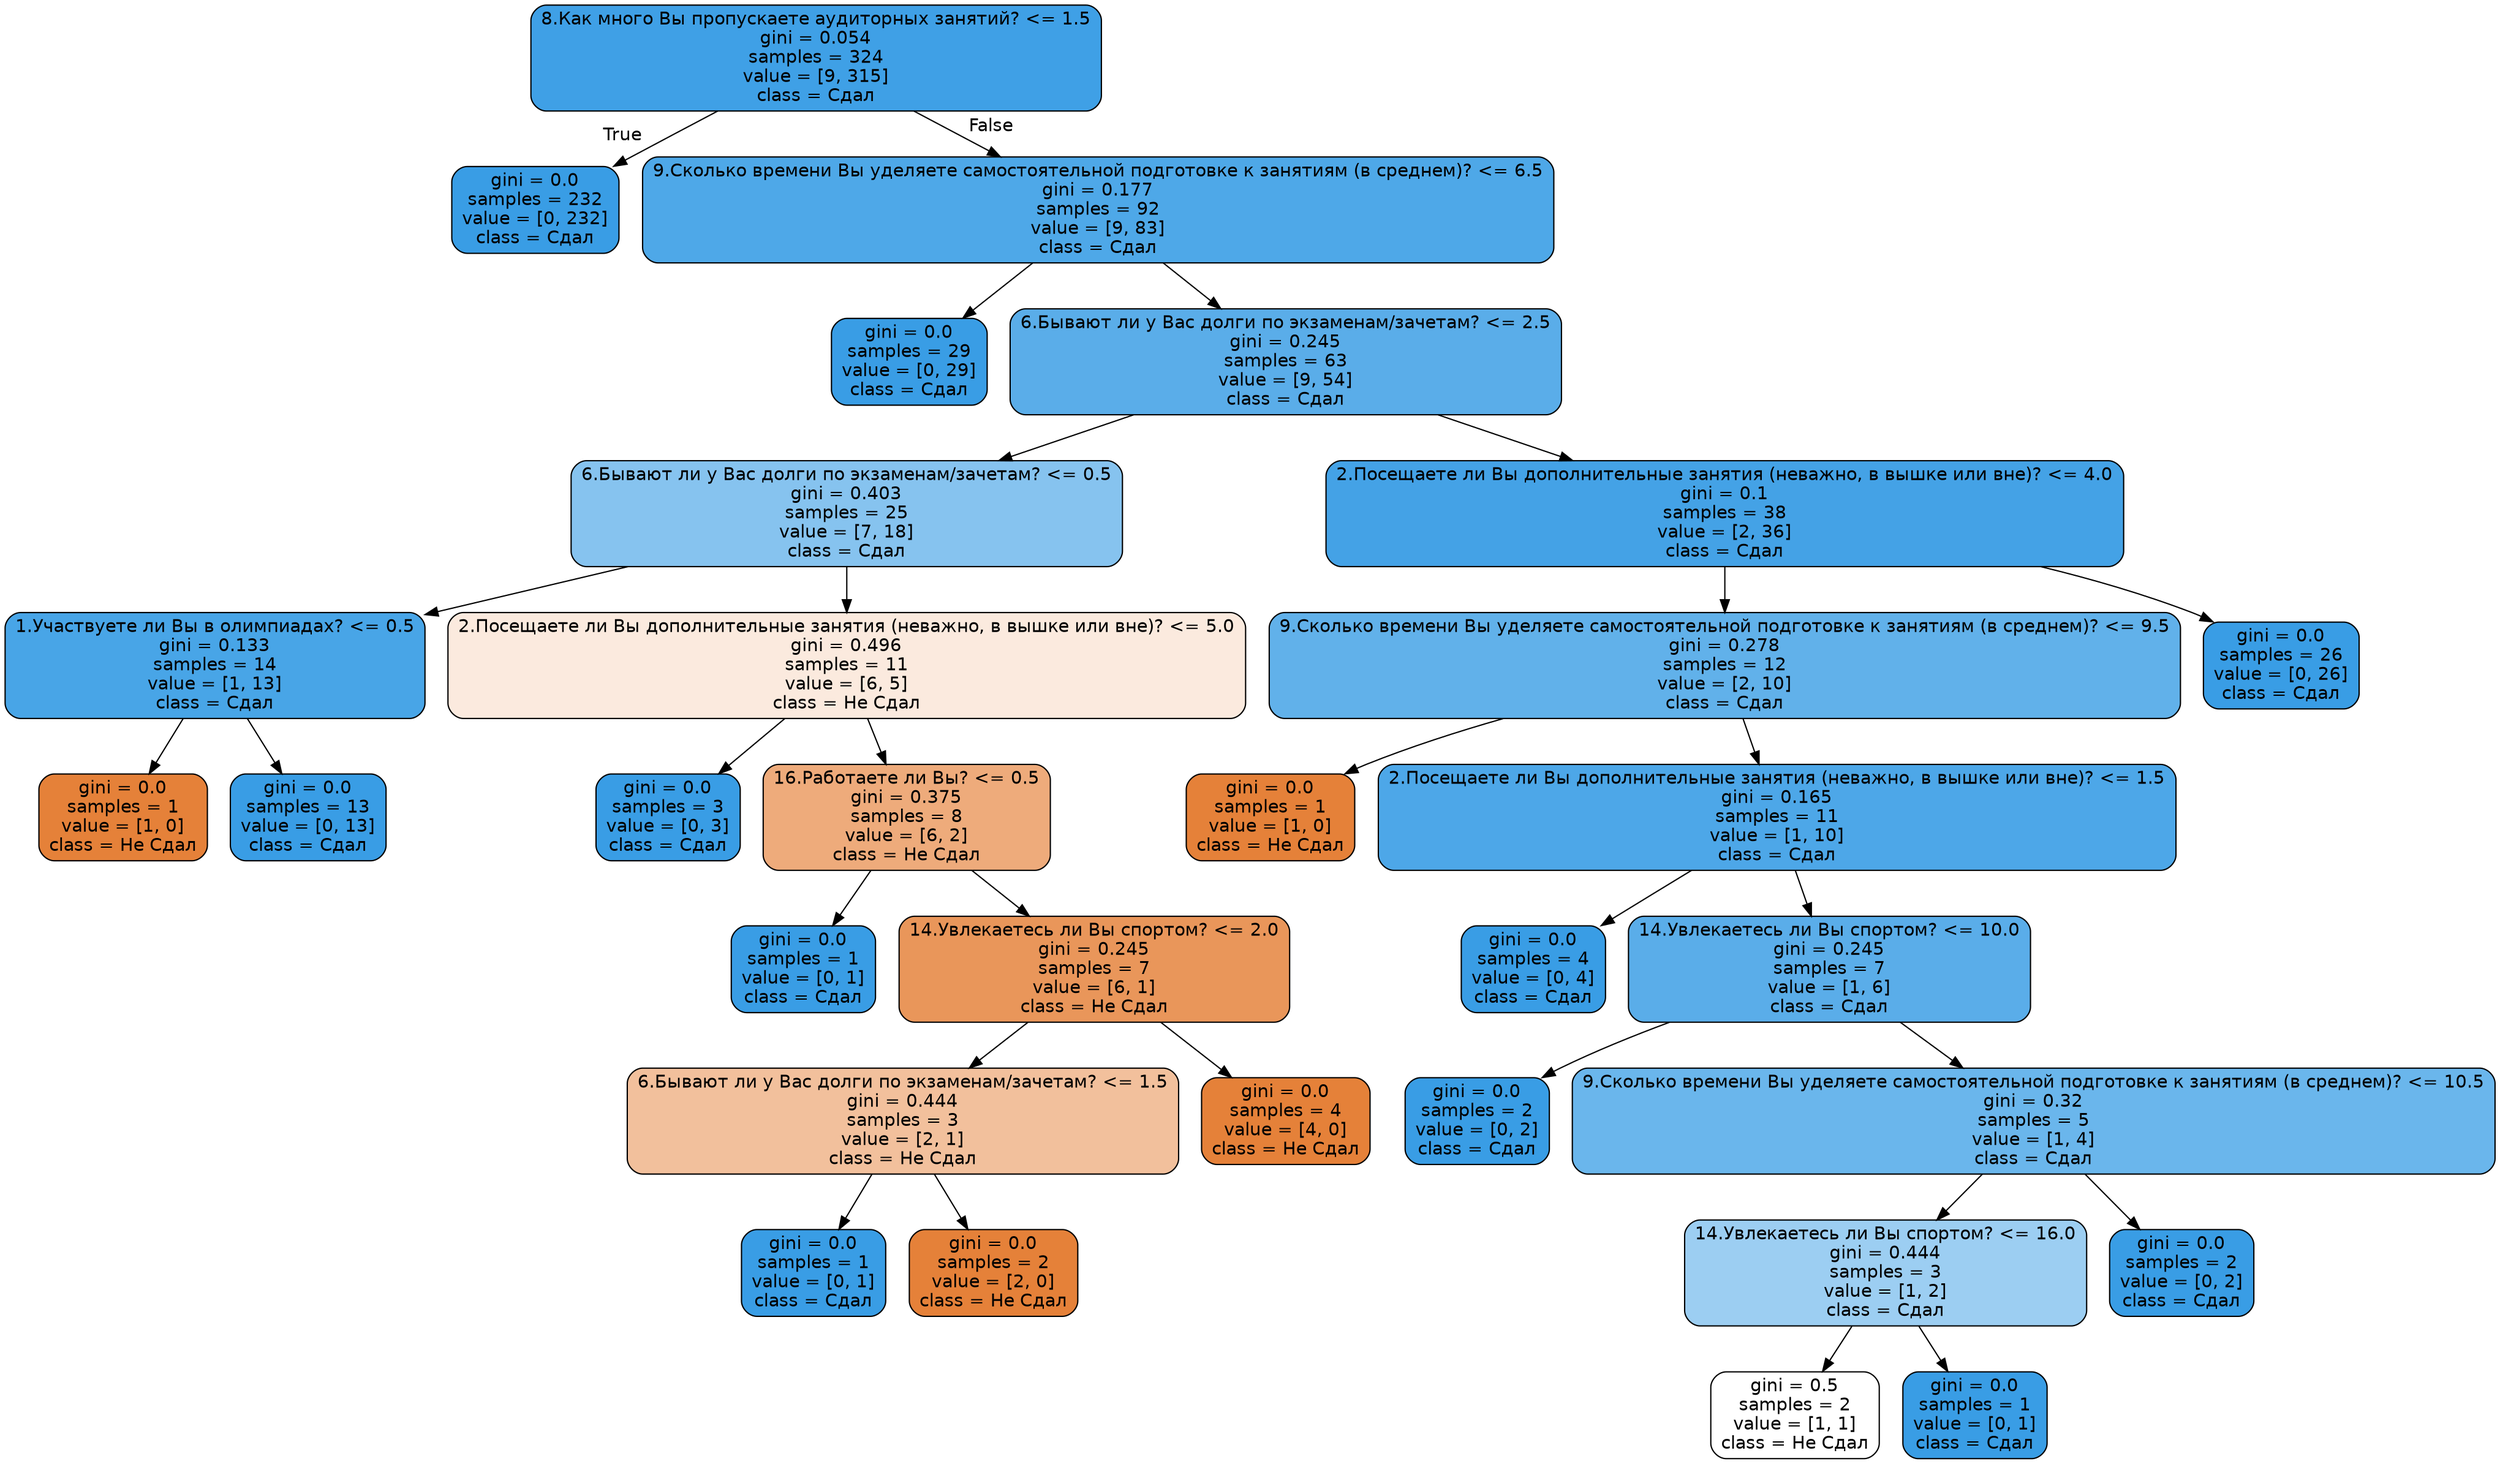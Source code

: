 digraph Tree {
node [shape=box, style="filled, rounded", color="black", fontname="helvetica"] ;
edge [fontname="helvetica"] ;
0 [label="8.Как много Вы пропускаете аудиторных занятий? <= 1.5\ngini = 0.054\nsamples = 324\nvalue = [9, 315]\nclass = Сдал", fillcolor="#3fa0e6"] ;
1 [label="gini = 0.0\nsamples = 232\nvalue = [0, 232]\nclass = Сдал", fillcolor="#399de5"] ;
0 -> 1 [labeldistance=2.5, labelangle=45, headlabel="True"] ;
2 [label="9.Сколько времени Вы уделяете самостоятельной подготовке к занятиям (в среднем)? <= 6.5\ngini = 0.177\nsamples = 92\nvalue = [9, 83]\nclass = Сдал", fillcolor="#4ea8e8"] ;
0 -> 2 [labeldistance=2.5, labelangle=-45, headlabel="False"] ;
3 [label="gini = 0.0\nsamples = 29\nvalue = [0, 29]\nclass = Сдал", fillcolor="#399de5"] ;
2 -> 3 ;
4 [label="6.Бывают ли у Вас долги по экзаменам/зачетам? <= 2.5\ngini = 0.245\nsamples = 63\nvalue = [9, 54]\nclass = Сдал", fillcolor="#5aade9"] ;
2 -> 4 ;
5 [label="6.Бывают ли у Вас долги по экзаменам/зачетам? <= 0.5\ngini = 0.403\nsamples = 25\nvalue = [7, 18]\nclass = Сдал", fillcolor="#86c3ef"] ;
4 -> 5 ;
6 [label="1.Участвуете ли Вы в олимпиадах? <= 0.5\ngini = 0.133\nsamples = 14\nvalue = [1, 13]\nclass = Сдал", fillcolor="#48a5e7"] ;
5 -> 6 ;
7 [label="gini = 0.0\nsamples = 1\nvalue = [1, 0]\nclass = Не Сдал", fillcolor="#e58139"] ;
6 -> 7 ;
8 [label="gini = 0.0\nsamples = 13\nvalue = [0, 13]\nclass = Сдал", fillcolor="#399de5"] ;
6 -> 8 ;
9 [label="2.Посещаете ли Вы дополнительные занятия (неважно, в вышке или вне)? <= 5.0\ngini = 0.496\nsamples = 11\nvalue = [6, 5]\nclass = Не Сдал", fillcolor="#fbeade"] ;
5 -> 9 ;
10 [label="gini = 0.0\nsamples = 3\nvalue = [0, 3]\nclass = Сдал", fillcolor="#399de5"] ;
9 -> 10 ;
11 [label="16.Работаете ли Вы? <= 0.5\ngini = 0.375\nsamples = 8\nvalue = [6, 2]\nclass = Не Сдал", fillcolor="#eeab7b"] ;
9 -> 11 ;
12 [label="gini = 0.0\nsamples = 1\nvalue = [0, 1]\nclass = Сдал", fillcolor="#399de5"] ;
11 -> 12 ;
13 [label="14.Увлекаетесь ли Вы спортом? <= 2.0\ngini = 0.245\nsamples = 7\nvalue = [6, 1]\nclass = Не Сдал", fillcolor="#e9965a"] ;
11 -> 13 ;
14 [label="6.Бывают ли у Вас долги по экзаменам/зачетам? <= 1.5\ngini = 0.444\nsamples = 3\nvalue = [2, 1]\nclass = Не Сдал", fillcolor="#f2c09c"] ;
13 -> 14 ;
15 [label="gini = 0.0\nsamples = 1\nvalue = [0, 1]\nclass = Сдал", fillcolor="#399de5"] ;
14 -> 15 ;
16 [label="gini = 0.0\nsamples = 2\nvalue = [2, 0]\nclass = Не Сдал", fillcolor="#e58139"] ;
14 -> 16 ;
17 [label="gini = 0.0\nsamples = 4\nvalue = [4, 0]\nclass = Не Сдал", fillcolor="#e58139"] ;
13 -> 17 ;
18 [label="2.Посещаете ли Вы дополнительные занятия (неважно, в вышке или вне)? <= 4.0\ngini = 0.1\nsamples = 38\nvalue = [2, 36]\nclass = Сдал", fillcolor="#44a2e6"] ;
4 -> 18 ;
19 [label="9.Сколько времени Вы уделяете самостоятельной подготовке к занятиям (в среднем)? <= 9.5\ngini = 0.278\nsamples = 12\nvalue = [2, 10]\nclass = Сдал", fillcolor="#61b1ea"] ;
18 -> 19 ;
20 [label="gini = 0.0\nsamples = 1\nvalue = [1, 0]\nclass = Не Сдал", fillcolor="#e58139"] ;
19 -> 20 ;
21 [label="2.Посещаете ли Вы дополнительные занятия (неважно, в вышке или вне)? <= 1.5\ngini = 0.165\nsamples = 11\nvalue = [1, 10]\nclass = Сдал", fillcolor="#4da7e8"] ;
19 -> 21 ;
22 [label="gini = 0.0\nsamples = 4\nvalue = [0, 4]\nclass = Сдал", fillcolor="#399de5"] ;
21 -> 22 ;
23 [label="14.Увлекаетесь ли Вы спортом? <= 10.0\ngini = 0.245\nsamples = 7\nvalue = [1, 6]\nclass = Сдал", fillcolor="#5aade9"] ;
21 -> 23 ;
24 [label="gini = 0.0\nsamples = 2\nvalue = [0, 2]\nclass = Сдал", fillcolor="#399de5"] ;
23 -> 24 ;
25 [label="9.Сколько времени Вы уделяете самостоятельной подготовке к занятиям (в среднем)? <= 10.5\ngini = 0.32\nsamples = 5\nvalue = [1, 4]\nclass = Сдал", fillcolor="#6ab6ec"] ;
23 -> 25 ;
26 [label="14.Увлекаетесь ли Вы спортом? <= 16.0\ngini = 0.444\nsamples = 3\nvalue = [1, 2]\nclass = Сдал", fillcolor="#9ccef2"] ;
25 -> 26 ;
27 [label="gini = 0.5\nsamples = 2\nvalue = [1, 1]\nclass = Не Сдал", fillcolor="#ffffff"] ;
26 -> 27 ;
28 [label="gini = 0.0\nsamples = 1\nvalue = [0, 1]\nclass = Сдал", fillcolor="#399de5"] ;
26 -> 28 ;
29 [label="gini = 0.0\nsamples = 2\nvalue = [0, 2]\nclass = Сдал", fillcolor="#399de5"] ;
25 -> 29 ;
30 [label="gini = 0.0\nsamples = 26\nvalue = [0, 26]\nclass = Сдал", fillcolor="#399de5"] ;
18 -> 30 ;
}